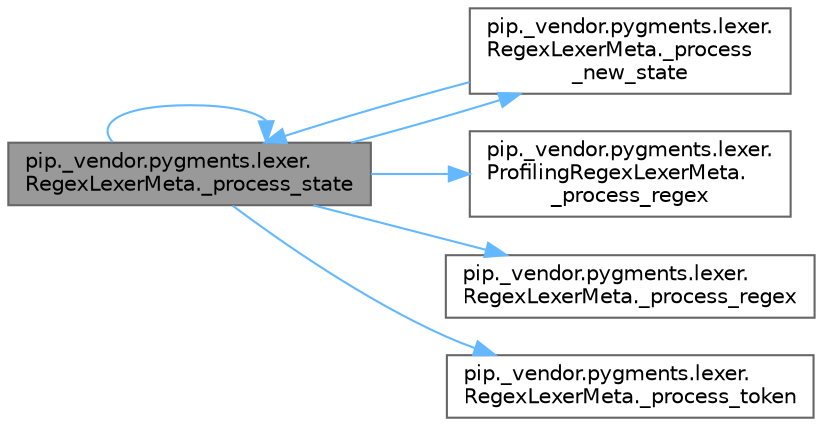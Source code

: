 digraph "pip._vendor.pygments.lexer.RegexLexerMeta._process_state"
{
 // LATEX_PDF_SIZE
  bgcolor="transparent";
  edge [fontname=Helvetica,fontsize=10,labelfontname=Helvetica,labelfontsize=10];
  node [fontname=Helvetica,fontsize=10,shape=box,height=0.2,width=0.4];
  rankdir="LR";
  Node1 [id="Node000001",label="pip._vendor.pygments.lexer.\lRegexLexerMeta._process_state",height=0.2,width=0.4,color="gray40", fillcolor="grey60", style="filled", fontcolor="black",tooltip=" "];
  Node1 -> Node2 [id="edge1_Node000001_Node000002",color="steelblue1",style="solid",tooltip=" "];
  Node2 [id="Node000002",label="pip._vendor.pygments.lexer.\lRegexLexerMeta._process\l_new_state",height=0.2,width=0.4,color="grey40", fillcolor="white", style="filled",URL="$classpip_1_1__vendor_1_1pygments_1_1lexer_1_1_regex_lexer_meta.html#a6e42e3110a5a381294ebcdee879f5d8b",tooltip=" "];
  Node2 -> Node1 [id="edge2_Node000002_Node000001",color="steelblue1",style="solid",tooltip=" "];
  Node1 -> Node3 [id="edge3_Node000001_Node000003",color="steelblue1",style="solid",tooltip=" "];
  Node3 [id="Node000003",label="pip._vendor.pygments.lexer.\lProfilingRegexLexerMeta.\l_process_regex",height=0.2,width=0.4,color="grey40", fillcolor="white", style="filled",URL="$classpip_1_1__vendor_1_1pygments_1_1lexer_1_1_profiling_regex_lexer_meta.html#a9e2597cca0eb3915f7adac03cc704b2e",tooltip=" "];
  Node1 -> Node4 [id="edge4_Node000001_Node000004",color="steelblue1",style="solid",tooltip=" "];
  Node4 [id="Node000004",label="pip._vendor.pygments.lexer.\lRegexLexerMeta._process_regex",height=0.2,width=0.4,color="grey40", fillcolor="white", style="filled",URL="$classpip_1_1__vendor_1_1pygments_1_1lexer_1_1_regex_lexer_meta.html#ad11badf31a32931e7a45083b93ab7c90",tooltip=" "];
  Node1 -> Node1 [id="edge5_Node000001_Node000001",color="steelblue1",style="solid",tooltip=" "];
  Node1 -> Node5 [id="edge6_Node000001_Node000005",color="steelblue1",style="solid",tooltip=" "];
  Node5 [id="Node000005",label="pip._vendor.pygments.lexer.\lRegexLexerMeta._process_token",height=0.2,width=0.4,color="grey40", fillcolor="white", style="filled",URL="$classpip_1_1__vendor_1_1pygments_1_1lexer_1_1_regex_lexer_meta.html#a863cb17ef01d639a2402718802854264",tooltip=" "];
}
